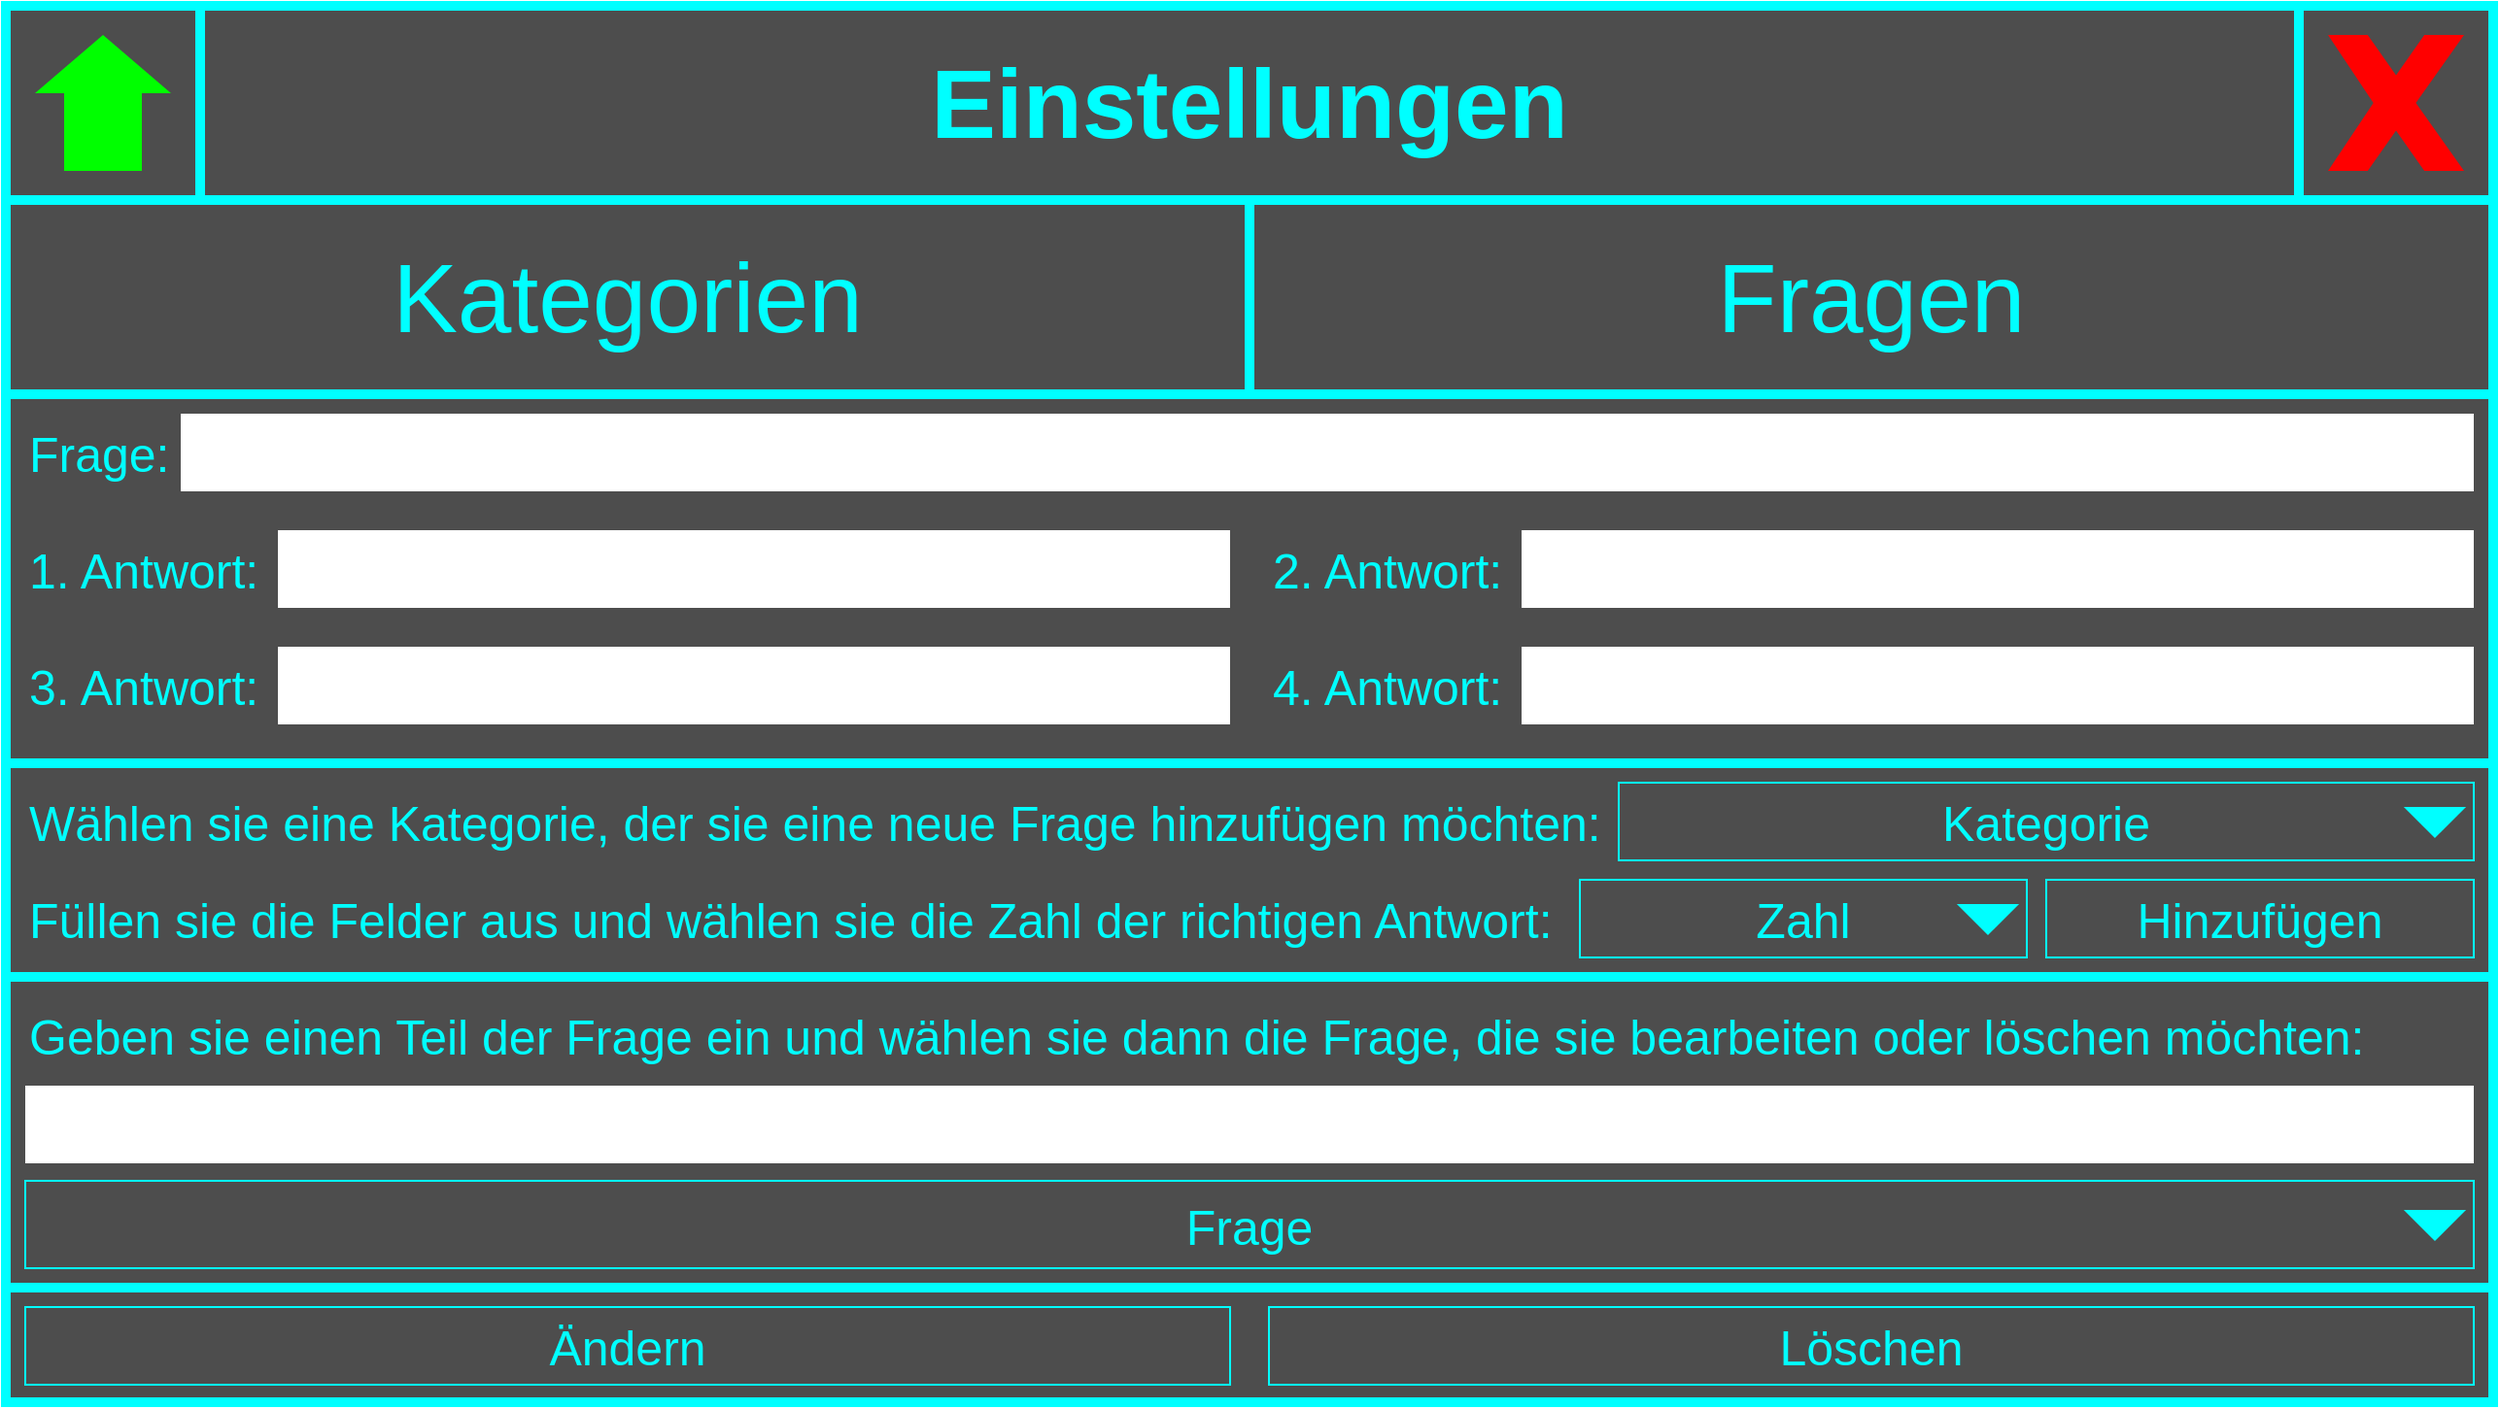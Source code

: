 <mxfile version="14.6.10" type="device"><diagram id="7ufu-2xWMey9KHMllkBW" name="Page-1"><mxGraphModel dx="1038" dy="1648" grid="1" gridSize="10" guides="1" tooltips="1" connect="1" arrows="1" fold="1" page="1" pageScale="1" pageWidth="827" pageHeight="1169" math="0" shadow="0"><root><mxCell id="0"/><mxCell id="1" parent="0"/><mxCell id="PIx4minwWeIDictenfKv-2" value="" style="rounded=0;whiteSpace=wrap;html=1;strokeWidth=5;strokeColor=#00FFFF;fillColor=#4D4D4D;" parent="1" vertex="1"><mxGeometry x="10" y="-1160" width="1280" height="719" as="geometry"/></mxCell><mxCell id="hrVlhJLjyYroPqGzbjyj-2" value="" style="rounded=0;whiteSpace=wrap;html=1;labelBackgroundColor=none;strokeColor=#00FFFF;strokeWidth=5;fillColor=#4D4D4D;" parent="1" vertex="1"><mxGeometry x="10" y="-1160" width="1280" height="100" as="geometry"/></mxCell><mxCell id="PIx4minwWeIDictenfKv-20" value="" style="whiteSpace=wrap;html=1;aspect=fixed;strokeColor=#00FFFF;strokeWidth=5;fillColor=#4D4D4D;" parent="1" vertex="1"><mxGeometry x="1190" y="-1160" width="100" height="100" as="geometry"/></mxCell><mxCell id="PIx4minwWeIDictenfKv-21" value="" style="verticalLabelPosition=bottom;verticalAlign=top;html=1;shape=mxgraph.basic.x;fillColor=#FF0000;strokeColor=none;" parent="1" vertex="1"><mxGeometry x="1205" y="-1145" width="70" height="70" as="geometry"/></mxCell><mxCell id="PIx4minwWeIDictenfKv-22" value="" style="whiteSpace=wrap;html=1;aspect=fixed;strokeWidth=5;strokeColor=#00FFFF;fillColor=#4D4D4D;" parent="1" vertex="1"><mxGeometry x="10" y="-1160" width="100" height="100" as="geometry"/></mxCell><mxCell id="PIx4minwWeIDictenfKv-30" value="" style="group" parent="1" vertex="1" connectable="0"><mxGeometry x="25" y="-1145" width="70" height="70" as="geometry"/></mxCell><mxCell id="PIx4minwWeIDictenfKv-28" value="" style="triangle;whiteSpace=wrap;html=1;direction=north;strokeColor=none;fillColor=#00FF00;" parent="PIx4minwWeIDictenfKv-30" vertex="1"><mxGeometry width="70" height="30" as="geometry"/></mxCell><mxCell id="PIx4minwWeIDictenfKv-29" value="" style="whiteSpace=wrap;html=1;aspect=fixed;strokeColor=none;fillColor=#00FF00;" parent="PIx4minwWeIDictenfKv-30" vertex="1"><mxGeometry x="15" y="30" width="40" height="40" as="geometry"/></mxCell><mxCell id="PIx4minwWeIDictenfKv-70" value="&lt;b&gt;&lt;font style=&quot;font-size: 50px&quot;&gt;&lt;font color=&quot;#00FFFF&quot;&gt;Einstellungen&lt;/font&gt;&lt;/font&gt;&lt;/b&gt;" style="text;html=1;strokeColor=none;fillColor=none;align=center;verticalAlign=middle;whiteSpace=wrap;rounded=0;startSize=30;" parent="1" vertex="1"><mxGeometry x="110" y="-1160" width="1080" height="100" as="geometry"/></mxCell><mxCell id="sjBBq2X07iO_ERmzi-DA-1" value="" style="rounded=0;whiteSpace=wrap;html=1;labelBackgroundColor=none;fontColor=#FF0000;strokeColor=#00FFFF;strokeWidth=5;fillColor=#4D4D4D;align=left;" parent="1" vertex="1"><mxGeometry x="10" y="-1060" width="640" height="100" as="geometry"/></mxCell><mxCell id="sjBBq2X07iO_ERmzi-DA-3" value="" style="rounded=0;whiteSpace=wrap;html=1;labelBackgroundColor=none;fontColor=#FF0000;strokeColor=#00FFFF;strokeWidth=5;fillColor=#4D4D4D;align=left;" parent="1" vertex="1"><mxGeometry x="650" y="-1060" width="640" height="100" as="geometry"/></mxCell><mxCell id="sjBBq2X07iO_ERmzi-DA-4" value="&lt;font style=&quot;font-size: 50px&quot;&gt;&lt;font color=&quot;#00FFFF&quot;&gt;Kategorien&lt;/font&gt;&lt;/font&gt;" style="text;html=1;strokeColor=none;fillColor=none;align=center;verticalAlign=middle;whiteSpace=wrap;rounded=0;startSize=30;" parent="1" vertex="1"><mxGeometry x="10" y="-1060" width="640" height="100" as="geometry"/></mxCell><mxCell id="sjBBq2X07iO_ERmzi-DA-5" value="&lt;font style=&quot;font-size: 50px&quot;&gt;&lt;font color=&quot;#00FFFF&quot;&gt;Fragen&lt;/font&gt;&lt;/font&gt;" style="text;html=1;strokeColor=none;fillColor=none;align=center;verticalAlign=middle;whiteSpace=wrap;rounded=0;startSize=30;" parent="1" vertex="1"><mxGeometry x="650" y="-1060" width="640" height="100" as="geometry"/></mxCell><mxCell id="T2e6TXy8Re8sRtVsRHi8-2" value="" style="rounded=0;whiteSpace=wrap;html=1;strokeColor=#00FFFF;fillColor=none;strokeWidth=5;" vertex="1" parent="1"><mxGeometry x="10" y="-660" width="1280" height="160" as="geometry"/></mxCell><mxCell id="T2e6TXy8Re8sRtVsRHi8-8" value="Ändern" style="text;html=1;fillColor=none;align=center;verticalAlign=middle;whiteSpace=wrap;rounded=0;fontColor=#00FFFF;fontSize=25;strokeColor=#00FFFF;" vertex="1" parent="1"><mxGeometry x="20" y="-490" width="620" height="40" as="geometry"/></mxCell><mxCell id="T2e6TXy8Re8sRtVsRHi8-16" value="Löschen" style="text;html=1;fillColor=none;align=center;verticalAlign=middle;whiteSpace=wrap;rounded=0;fontColor=#00FFFF;fontSize=25;strokeColor=#00FFFF;" vertex="1" parent="1"><mxGeometry x="660" y="-490" width="620" height="40" as="geometry"/></mxCell><mxCell id="T2e6TXy8Re8sRtVsRHi8-25" value="Frage:" style="text;html=1;strokeColor=none;fillColor=none;align=left;verticalAlign=middle;whiteSpace=wrap;rounded=0;fontColor=#00FFFF;fontSize=25;" vertex="1" parent="1"><mxGeometry x="20" y="-960" width="80" height="60" as="geometry"/></mxCell><mxCell id="T2e6TXy8Re8sRtVsRHi8-26" value="" style="rounded=0;whiteSpace=wrap;html=1;fontSize=25;fontColor=#00FFFF;strokeWidth=5;align=left;strokeColor=none;" vertex="1" parent="1"><mxGeometry x="100" y="-950" width="1180" height="40" as="geometry"/></mxCell><mxCell id="T2e6TXy8Re8sRtVsRHi8-27" value="1. Antwort:" style="text;html=1;strokeColor=none;fillColor=none;align=left;verticalAlign=middle;whiteSpace=wrap;rounded=0;fontColor=#00FFFF;fontSize=25;" vertex="1" parent="1"><mxGeometry x="20" y="-900" width="130" height="60" as="geometry"/></mxCell><mxCell id="T2e6TXy8Re8sRtVsRHi8-28" value="3. Antwort:" style="text;html=1;strokeColor=none;fillColor=none;align=left;verticalAlign=middle;whiteSpace=wrap;rounded=0;fontColor=#00FFFF;fontSize=25;" vertex="1" parent="1"><mxGeometry x="20" y="-840" width="130" height="60" as="geometry"/></mxCell><mxCell id="T2e6TXy8Re8sRtVsRHi8-29" value="&lt;div&gt;2. Antwort:&lt;/div&gt;" style="text;html=1;strokeColor=none;fillColor=none;align=left;verticalAlign=middle;whiteSpace=wrap;rounded=0;fontColor=#00FFFF;fontSize=25;" vertex="1" parent="1"><mxGeometry x="660" y="-900" width="130" height="60" as="geometry"/></mxCell><mxCell id="T2e6TXy8Re8sRtVsRHi8-30" value="&lt;div&gt;4. Antwort:&lt;/div&gt;" style="text;html=1;strokeColor=none;fillColor=none;align=left;verticalAlign=middle;whiteSpace=wrap;rounded=0;fontColor=#00FFFF;fontSize=25;" vertex="1" parent="1"><mxGeometry x="660" y="-840" width="130" height="60" as="geometry"/></mxCell><mxCell id="T2e6TXy8Re8sRtVsRHi8-31" value="" style="rounded=0;whiteSpace=wrap;html=1;fontSize=25;fontColor=#00FFFF;strokeWidth=5;align=left;strokeColor=none;" vertex="1" parent="1"><mxGeometry x="150" y="-890" width="490" height="40" as="geometry"/></mxCell><mxCell id="T2e6TXy8Re8sRtVsRHi8-32" value="" style="rounded=0;whiteSpace=wrap;html=1;fontSize=25;fontColor=#00FFFF;strokeWidth=5;align=left;strokeColor=none;" vertex="1" parent="1"><mxGeometry x="150" y="-830" width="490" height="40" as="geometry"/></mxCell><mxCell id="T2e6TXy8Re8sRtVsRHi8-33" value="" style="rounded=0;whiteSpace=wrap;html=1;fontSize=25;fontColor=#00FFFF;strokeWidth=5;align=left;strokeColor=none;" vertex="1" parent="1"><mxGeometry x="790" y="-830" width="490" height="40" as="geometry"/></mxCell><mxCell id="T2e6TXy8Re8sRtVsRHi8-34" value="" style="rounded=0;whiteSpace=wrap;html=1;fontSize=25;fontColor=#00FFFF;strokeWidth=5;align=left;strokeColor=none;" vertex="1" parent="1"><mxGeometry x="790" y="-890" width="490" height="40" as="geometry"/></mxCell><mxCell id="T2e6TXy8Re8sRtVsRHi8-40" value="" style="rounded=0;whiteSpace=wrap;html=1;fontSize=25;fontColor=#000000;strokeColor=#00FFFF;strokeWidth=5;fillColor=none;align=left;" vertex="1" parent="1"><mxGeometry x="10" y="-770" width="1280" height="110" as="geometry"/></mxCell><mxCell id="sjBBq2X07iO_ERmzi-DA-7" value="&lt;font style=&quot;font-size: 25px&quot; color=&quot;#00FFFF&quot;&gt;Wählen sie eine Kategorie, der sie eine neue Frage hinzufügen möchten:&lt;/font&gt;" style="text;html=1;strokeColor=none;fillColor=none;align=left;verticalAlign=middle;whiteSpace=wrap;rounded=0;labelBackgroundColor=none;fontColor=#FF0000;" parent="1" vertex="1"><mxGeometry x="20" y="-770" width="820" height="60" as="geometry"/></mxCell><mxCell id="T2e6TXy8Re8sRtVsRHi8-5" value="Hinzufügen" style="text;html=1;fillColor=none;align=center;verticalAlign=middle;whiteSpace=wrap;rounded=0;fontColor=#00FFFF;fontSize=25;strokeColor=#00FFFF;" vertex="1" parent="1"><mxGeometry x="1060" y="-710" width="220" height="40" as="geometry"/></mxCell><mxCell id="T2e6TXy8Re8sRtVsRHi8-23" value="Kategorie" style="text;html=1;fillColor=none;align=center;verticalAlign=middle;whiteSpace=wrap;rounded=0;fontColor=#00FFFF;fontSize=25;strokeColor=#00FFFF;" vertex="1" parent="1"><mxGeometry x="840" y="-760" width="440" height="40" as="geometry"/></mxCell><mxCell id="T2e6TXy8Re8sRtVsRHi8-24" value="" style="triangle;whiteSpace=wrap;html=1;fontSize=25;fontColor=#000000;strokeColor=#00FFFF;strokeWidth=5;align=left;direction=south;fillColor=#00FFFF;" vertex="1" parent="1"><mxGeometry x="1250" y="-745" width="20" height="10" as="geometry"/></mxCell><mxCell id="T2e6TXy8Re8sRtVsRHi8-35" value="&lt;font style=&quot;font-size: 25px&quot; color=&quot;#00FFFF&quot;&gt;Füllen sie die Felder aus und wählen sie die Zahl der richtigen Antwort:&lt;/font&gt;" style="text;html=1;strokeColor=none;fillColor=none;align=left;verticalAlign=middle;whiteSpace=wrap;rounded=0;labelBackgroundColor=none;fontColor=#FF0000;" vertex="1" parent="1"><mxGeometry x="20" y="-720" width="790" height="60" as="geometry"/></mxCell><mxCell id="T2e6TXy8Re8sRtVsRHi8-37" value="Zahl" style="text;html=1;fillColor=none;align=center;verticalAlign=middle;whiteSpace=wrap;rounded=0;fontColor=#00FFFF;fontSize=25;strokeColor=#00FFFF;" vertex="1" parent="1"><mxGeometry x="820" y="-710" width="230" height="40" as="geometry"/></mxCell><mxCell id="T2e6TXy8Re8sRtVsRHi8-38" value="" style="triangle;whiteSpace=wrap;html=1;fontSize=25;fontColor=#000000;strokeColor=#00FFFF;strokeWidth=5;align=left;direction=south;fillColor=#00FFFF;" vertex="1" parent="1"><mxGeometry x="1020" y="-695" width="20" height="10" as="geometry"/></mxCell><mxCell id="T2e6TXy8Re8sRtVsRHi8-42" value="&lt;font style=&quot;font-size: 25px&quot; color=&quot;#00FFFF&quot;&gt;Geben sie einen Teil der Frage ein und wählen sie dann die Frage, die sie bearbeiten oder löschen möchten:&lt;/font&gt;" style="text;html=1;strokeColor=none;fillColor=none;align=left;verticalAlign=middle;whiteSpace=wrap;rounded=0;labelBackgroundColor=none;fontColor=#FF0000;" vertex="1" parent="1"><mxGeometry x="20" y="-660" width="1270" height="60" as="geometry"/></mxCell><mxCell id="T2e6TXy8Re8sRtVsRHi8-43" value="" style="rounded=0;whiteSpace=wrap;html=1;fontSize=25;fontColor=#00FFFF;strokeWidth=5;align=left;strokeColor=none;" vertex="1" parent="1"><mxGeometry x="20" y="-604" width="1260" height="40" as="geometry"/></mxCell><mxCell id="T2e6TXy8Re8sRtVsRHi8-44" value="Frage" style="text;html=1;fillColor=none;align=center;verticalAlign=middle;whiteSpace=wrap;rounded=0;fontColor=#00FFFF;fontSize=25;strokeColor=#00FFFF;" vertex="1" parent="1"><mxGeometry x="20" y="-555" width="1260" height="45" as="geometry"/></mxCell><mxCell id="T2e6TXy8Re8sRtVsRHi8-45" value="" style="triangle;whiteSpace=wrap;html=1;fontSize=25;fontColor=#000000;strokeColor=#00FFFF;strokeWidth=5;align=left;direction=south;fillColor=#00FFFF;" vertex="1" parent="1"><mxGeometry x="1250" y="-537.5" width="20" height="10" as="geometry"/></mxCell></root></mxGraphModel></diagram></mxfile>